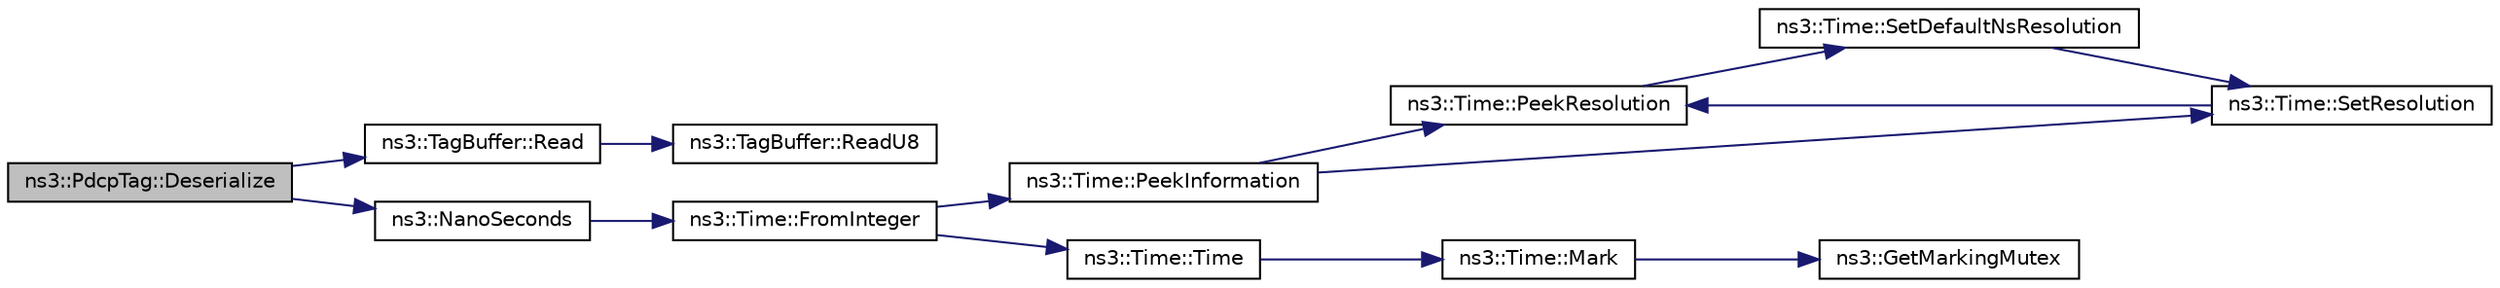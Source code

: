 digraph "ns3::PdcpTag::Deserialize"
{
  edge [fontname="Helvetica",fontsize="10",labelfontname="Helvetica",labelfontsize="10"];
  node [fontname="Helvetica",fontsize="10",shape=record];
  rankdir="LR";
  Node1 [label="ns3::PdcpTag::Deserialize",height=0.2,width=0.4,color="black", fillcolor="grey75", style="filled", fontcolor="black"];
  Node1 -> Node2 [color="midnightblue",fontsize="10",style="solid"];
  Node2 [label="ns3::TagBuffer::Read",height=0.2,width=0.4,color="black", fillcolor="white", style="filled",URL="$d6/ded/classns3_1_1TagBuffer.html#a1da2fae250eb24650a5e0169d9bf1997"];
  Node2 -> Node3 [color="midnightblue",fontsize="10",style="solid"];
  Node3 [label="ns3::TagBuffer::ReadU8",height=0.2,width=0.4,color="black", fillcolor="white", style="filled",URL="$d6/ded/classns3_1_1TagBuffer.html#af424ec7219aed6d9d31d414bf89ae5bd"];
  Node1 -> Node4 [color="midnightblue",fontsize="10",style="solid"];
  Node4 [label="ns3::NanoSeconds",height=0.2,width=0.4,color="black", fillcolor="white", style="filled",URL="$d1/dec/group__timecivil.html#ga281d64bcb4dad96267d83c7688ec433f"];
  Node4 -> Node5 [color="midnightblue",fontsize="10",style="solid"];
  Node5 [label="ns3::Time::FromInteger",height=0.2,width=0.4,color="black", fillcolor="white", style="filled",URL="$dc/d04/classns3_1_1Time.html#a3e742c67b2764e75ff95f9b754d43fe9"];
  Node5 -> Node6 [color="midnightblue",fontsize="10",style="solid"];
  Node6 [label="ns3::Time::PeekInformation",height=0.2,width=0.4,color="black", fillcolor="white", style="filled",URL="$dc/d04/classns3_1_1Time.html#a0b023c55c20582aa7c1781aacf128034"];
  Node6 -> Node7 [color="midnightblue",fontsize="10",style="solid"];
  Node7 [label="ns3::Time::PeekResolution",height=0.2,width=0.4,color="black", fillcolor="white", style="filled",URL="$dc/d04/classns3_1_1Time.html#a963e53522278fcbdf1ab9f7adbd0f5d6"];
  Node7 -> Node8 [color="midnightblue",fontsize="10",style="solid"];
  Node8 [label="ns3::Time::SetDefaultNsResolution",height=0.2,width=0.4,color="black", fillcolor="white", style="filled",URL="$dc/d04/classns3_1_1Time.html#a6a872e62f71dfa817fef2c549473d980"];
  Node8 -> Node9 [color="midnightblue",fontsize="10",style="solid"];
  Node9 [label="ns3::Time::SetResolution",height=0.2,width=0.4,color="black", fillcolor="white", style="filled",URL="$dc/d04/classns3_1_1Time.html#ac89165ba7715b66017a49c718f4aef09"];
  Node9 -> Node7 [color="midnightblue",fontsize="10",style="solid"];
  Node6 -> Node9 [color="midnightblue",fontsize="10",style="solid"];
  Node5 -> Node10 [color="midnightblue",fontsize="10",style="solid"];
  Node10 [label="ns3::Time::Time",height=0.2,width=0.4,color="black", fillcolor="white", style="filled",URL="$dc/d04/classns3_1_1Time.html#a8a39dc1b8cbbd7fe6d940e492d1b925e"];
  Node10 -> Node11 [color="midnightblue",fontsize="10",style="solid"];
  Node11 [label="ns3::Time::Mark",height=0.2,width=0.4,color="black", fillcolor="white", style="filled",URL="$dc/d04/classns3_1_1Time.html#aa7eef2a1119c1c4855d99f1e83d44c54"];
  Node11 -> Node12 [color="midnightblue",fontsize="10",style="solid"];
  Node12 [label="ns3::GetMarkingMutex",height=0.2,width=0.4,color="black", fillcolor="white", style="filled",URL="$d7/d2e/namespacens3.html#ac4356aa982bd2ddb0f7ebbf94539919d"];
}
